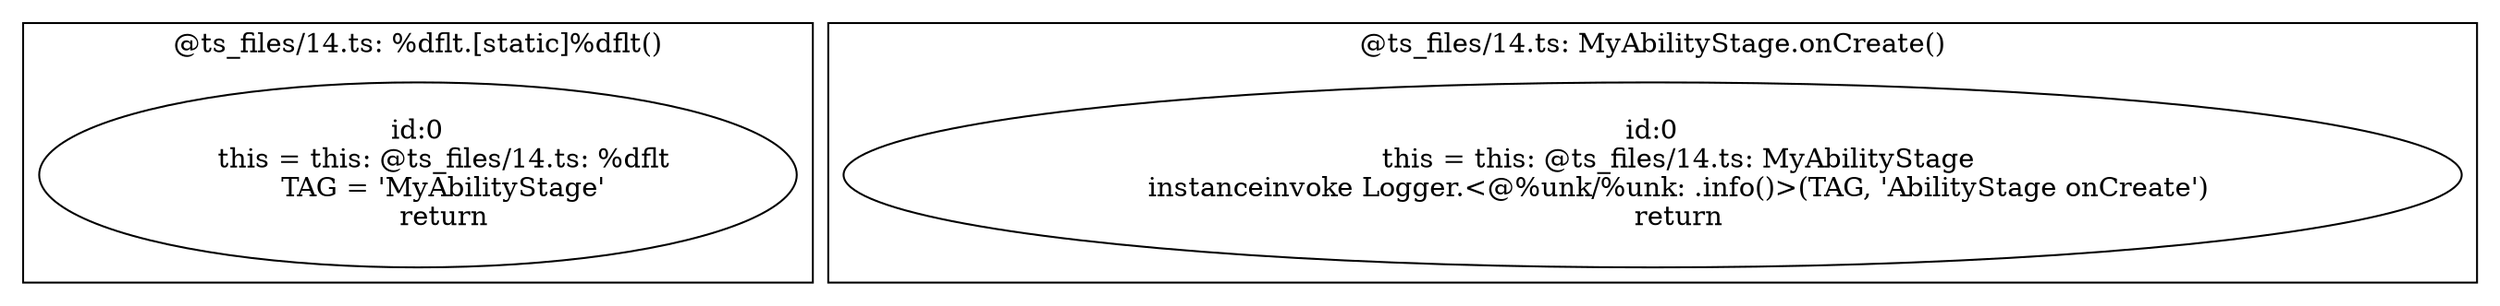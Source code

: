 digraph "14.ts" {
subgraph "cluster_@ts_files/14.ts: %dflt.[static]%dflt()" {
  label="@ts_files/14.ts: %dflt.[static]%dflt()";
  Node33210 [label="id:0
      this = this: @ts_files/14.ts: %dflt
      TAG = 'MyAbilityStage'
      return"];
}
subgraph "cluster_@ts_files/14.ts: MyAbilityStage.onCreate()" {
  label="@ts_files/14.ts: MyAbilityStage.onCreate()";
  Node37960 [label="id:0
      this = this: @ts_files/14.ts: MyAbilityStage
      instanceinvoke Logger.<@%unk/%unk: .info()>(TAG, 'AbilityStage onCreate')
      return"];
}
}
